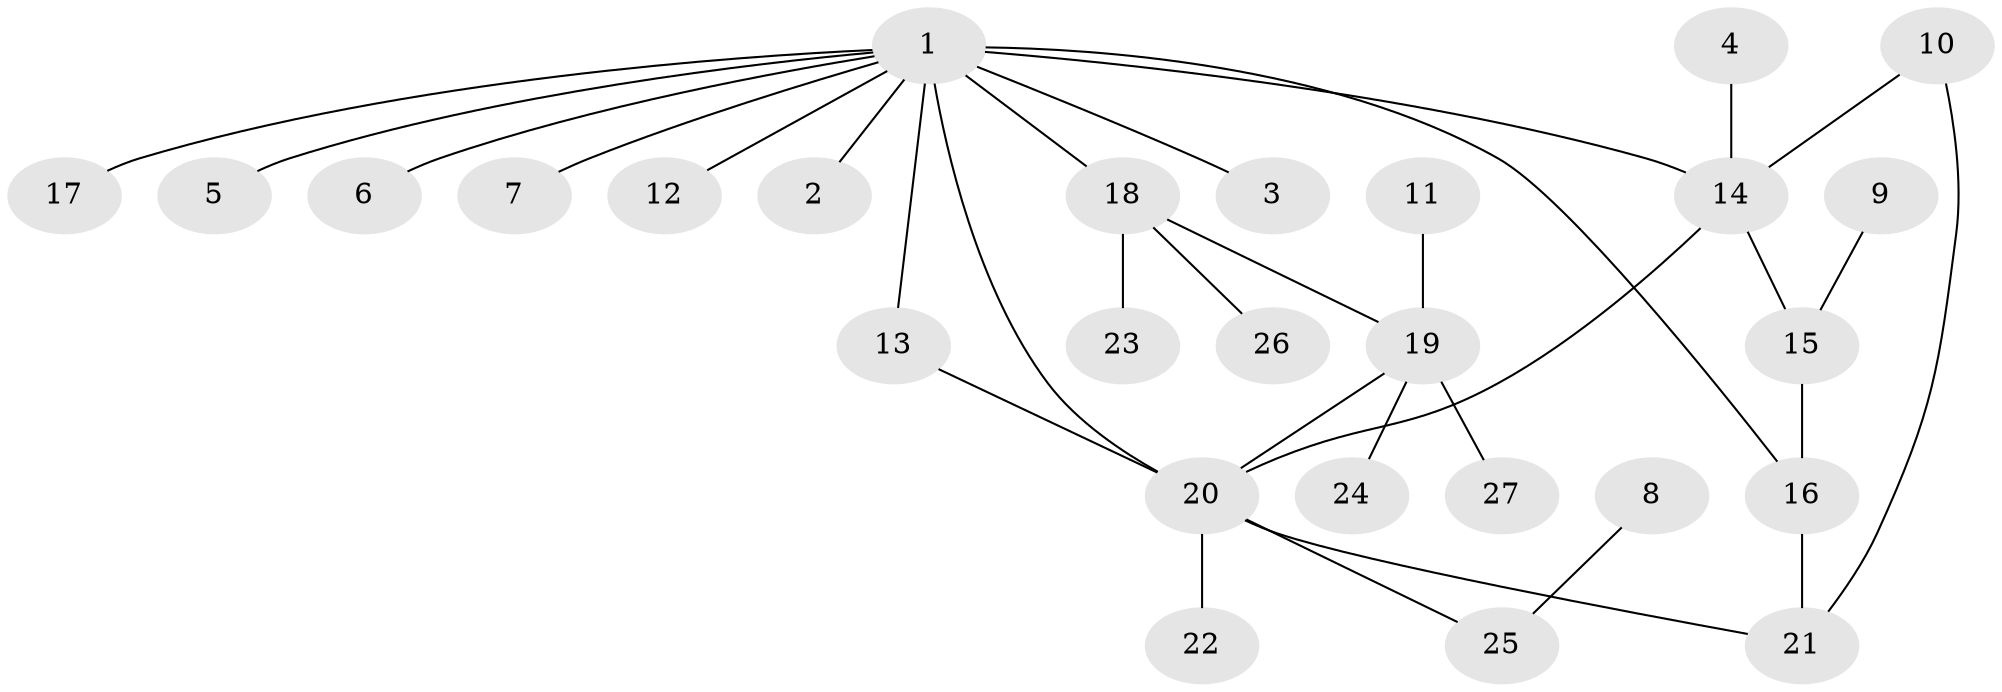 // original degree distribution, {7: 0.038461538461538464, 9: 0.038461538461538464, 1: 0.5, 2: 0.25, 4: 0.057692307692307696, 3: 0.07692307692307693, 5: 0.038461538461538464}
// Generated by graph-tools (version 1.1) at 2025/26/03/09/25 03:26:06]
// undirected, 27 vertices, 32 edges
graph export_dot {
graph [start="1"]
  node [color=gray90,style=filled];
  1;
  2;
  3;
  4;
  5;
  6;
  7;
  8;
  9;
  10;
  11;
  12;
  13;
  14;
  15;
  16;
  17;
  18;
  19;
  20;
  21;
  22;
  23;
  24;
  25;
  26;
  27;
  1 -- 2 [weight=1.0];
  1 -- 3 [weight=1.0];
  1 -- 5 [weight=1.0];
  1 -- 6 [weight=1.0];
  1 -- 7 [weight=1.0];
  1 -- 12 [weight=1.0];
  1 -- 13 [weight=1.0];
  1 -- 14 [weight=1.0];
  1 -- 16 [weight=2.0];
  1 -- 17 [weight=1.0];
  1 -- 18 [weight=1.0];
  1 -- 20 [weight=1.0];
  4 -- 14 [weight=1.0];
  8 -- 25 [weight=1.0];
  9 -- 15 [weight=1.0];
  10 -- 14 [weight=1.0];
  10 -- 21 [weight=1.0];
  11 -- 19 [weight=1.0];
  13 -- 20 [weight=1.0];
  14 -- 15 [weight=1.0];
  14 -- 20 [weight=1.0];
  15 -- 16 [weight=1.0];
  16 -- 21 [weight=1.0];
  18 -- 19 [weight=1.0];
  18 -- 23 [weight=1.0];
  18 -- 26 [weight=1.0];
  19 -- 20 [weight=2.0];
  19 -- 24 [weight=1.0];
  19 -- 27 [weight=1.0];
  20 -- 21 [weight=1.0];
  20 -- 22 [weight=1.0];
  20 -- 25 [weight=1.0];
}
